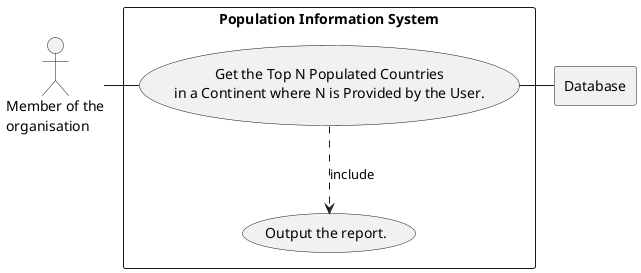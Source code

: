 @startuml

actor Member as "Member of the
organisation"

rectangle Database

rectangle "Population Information System" {
    usecase UC15 as "Get the Top N Populated Countries
    in a Continent where N is Provided by the User."

    usecase UCa as "Output the report."

    Member - UC15
    UC15 ..> UCa : include
    UC15 - Database
}

@enduml